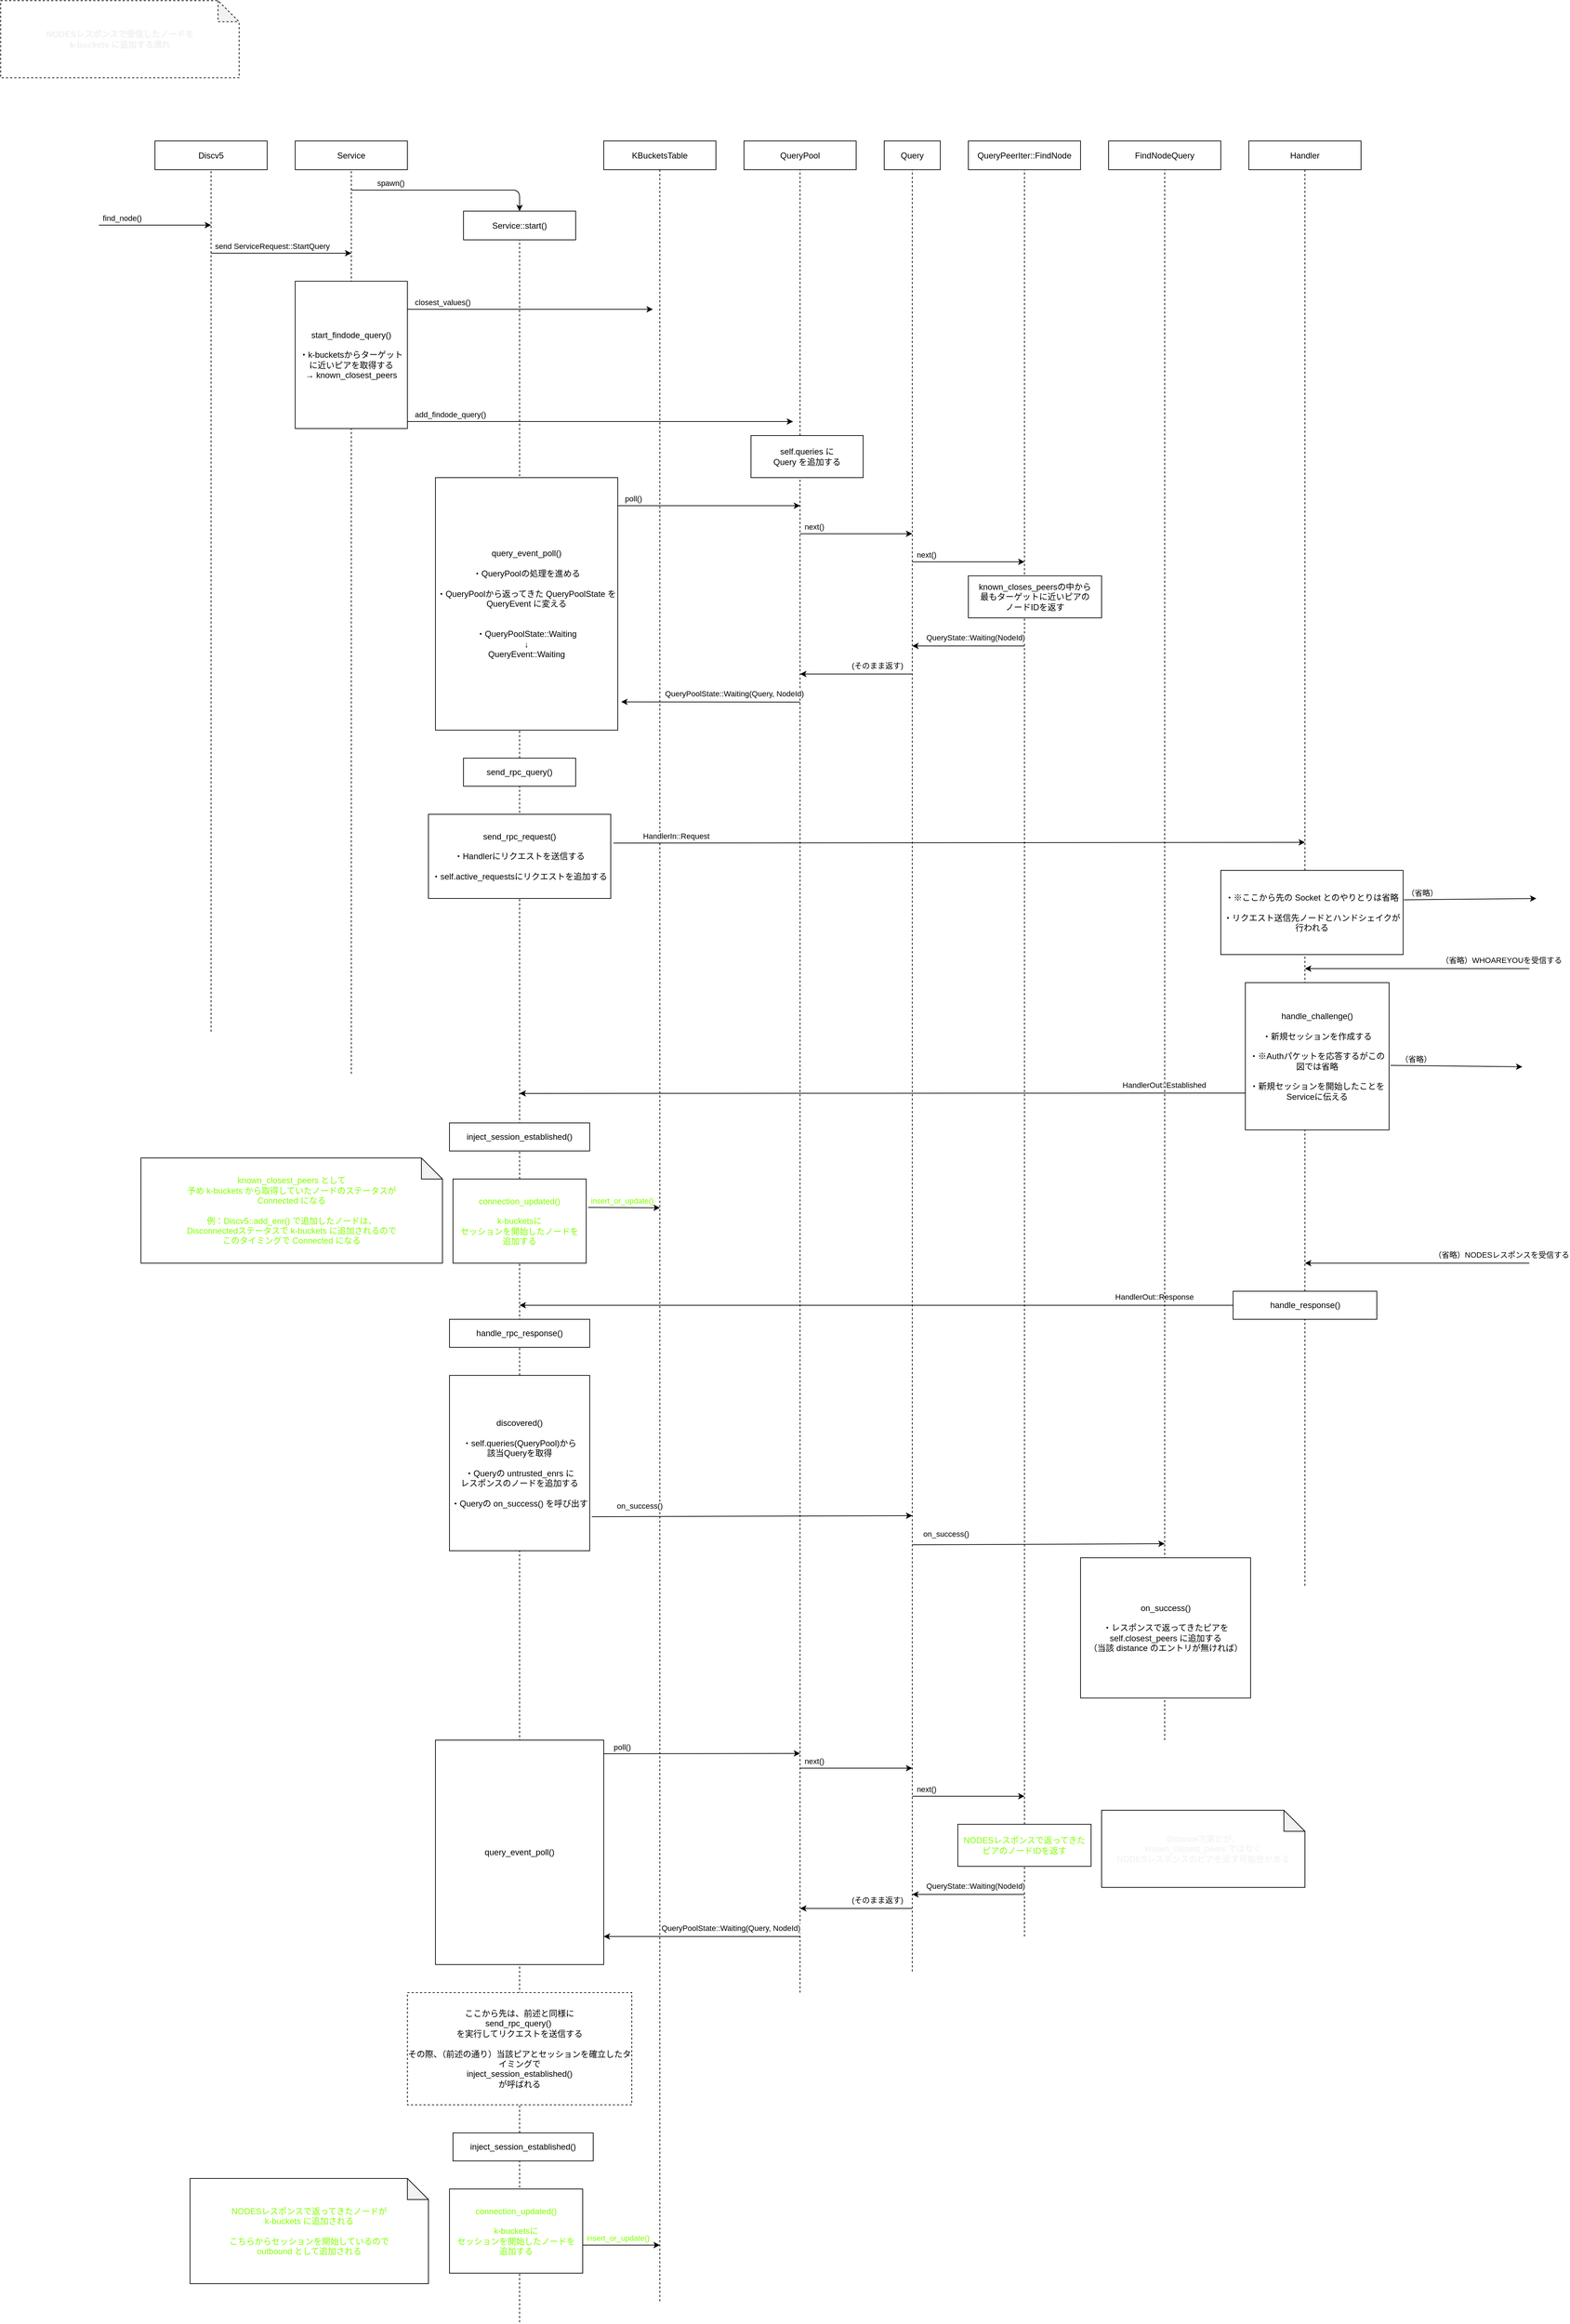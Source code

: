 <mxfile>
    <diagram id="ExdccTZqctQwAvQB16s_" name="Page-1">
        <mxGraphModel dx="1724" dy="1323" grid="1" gridSize="10" guides="1" tooltips="1" connect="1" arrows="1" fold="1" page="0" pageScale="1" pageWidth="827" pageHeight="1169" math="0" shadow="0">
            <root>
                <mxCell id="0"/>
                <mxCell id="1" parent="0"/>
                <mxCell id="2M91R3iAnrZrVvDSjcHK-1" value="Discv5" style="rounded=0;whiteSpace=wrap;html=1;" parent="1" vertex="1">
                    <mxGeometry x="-80" y="-40" width="160" height="41" as="geometry"/>
                </mxCell>
                <mxCell id="2M91R3iAnrZrVvDSjcHK-28" value="" style="endArrow=none;dashed=1;html=1;fontSize=12;entryX=0.5;entryY=1;entryDx=0;entryDy=0;" parent="1" target="2M91R3iAnrZrVvDSjcHK-1" edge="1">
                    <mxGeometry width="50" height="50" relative="1" as="geometry">
                        <mxPoint y="1230" as="sourcePoint"/>
                        <mxPoint x="80" y="230" as="targetPoint"/>
                    </mxGeometry>
                </mxCell>
                <mxCell id="11" value="" style="endArrow=classic;html=1;" edge="1" parent="1">
                    <mxGeometry width="50" height="50" relative="1" as="geometry">
                        <mxPoint x="-160" y="80" as="sourcePoint"/>
                        <mxPoint y="80" as="targetPoint"/>
                    </mxGeometry>
                </mxCell>
                <mxCell id="12" value="find_node()" style="edgeLabel;html=1;align=center;verticalAlign=middle;resizable=0;points=[];" vertex="1" connectable="0" parent="11">
                    <mxGeometry x="-0.588" y="-1" relative="1" as="geometry">
                        <mxPoint y="-11" as="offset"/>
                    </mxGeometry>
                </mxCell>
                <mxCell id="13" value="Service" style="rounded=0;whiteSpace=wrap;html=1;" vertex="1" parent="1">
                    <mxGeometry x="120" y="-40" width="160" height="41" as="geometry"/>
                </mxCell>
                <mxCell id="14" value="" style="endArrow=none;dashed=1;html=1;fontSize=12;entryX=0.5;entryY=1;entryDx=0;entryDy=0;" edge="1" parent="1" target="13">
                    <mxGeometry width="50" height="50" relative="1" as="geometry">
                        <mxPoint x="200" y="1290" as="sourcePoint"/>
                        <mxPoint x="10" y="11" as="targetPoint"/>
                    </mxGeometry>
                </mxCell>
                <mxCell id="15" value="" style="endArrow=classic;html=1;entryX=0.5;entryY=0;entryDx=0;entryDy=0;" edge="1" parent="1" target="17">
                    <mxGeometry width="50" height="50" relative="1" as="geometry">
                        <mxPoint x="200" y="30" as="sourcePoint"/>
                        <mxPoint x="360" y="30" as="targetPoint"/>
                        <Array as="points">
                            <mxPoint x="440" y="30"/>
                        </Array>
                    </mxGeometry>
                </mxCell>
                <mxCell id="16" value="spawn()" style="edgeLabel;html=1;align=center;verticalAlign=middle;resizable=0;points=[];" vertex="1" connectable="0" parent="15">
                    <mxGeometry x="-0.588" y="-1" relative="1" as="geometry">
                        <mxPoint y="-11" as="offset"/>
                    </mxGeometry>
                </mxCell>
                <mxCell id="17" value="Service::start()" style="rounded=0;whiteSpace=wrap;html=1;" vertex="1" parent="1">
                    <mxGeometry x="360" y="60" width="160" height="41" as="geometry"/>
                </mxCell>
                <mxCell id="18" value="" style="endArrow=none;dashed=1;html=1;fontSize=12;entryX=0.5;entryY=1;entryDx=0;entryDy=0;startArrow=none;" edge="1" parent="1" source="50" target="17">
                    <mxGeometry width="50" height="50" relative="1" as="geometry">
                        <mxPoint x="440" y="1240" as="sourcePoint"/>
                        <mxPoint x="210" y="11" as="targetPoint"/>
                    </mxGeometry>
                </mxCell>
                <mxCell id="19" value="" style="endArrow=classic;html=1;" edge="1" parent="1">
                    <mxGeometry width="50" height="50" relative="1" as="geometry">
                        <mxPoint y="120" as="sourcePoint"/>
                        <mxPoint x="200" y="120" as="targetPoint"/>
                    </mxGeometry>
                </mxCell>
                <mxCell id="20" value="send ServiceRequest::StartQuery" style="edgeLabel;html=1;align=center;verticalAlign=middle;resizable=0;points=[];" vertex="1" connectable="0" parent="19">
                    <mxGeometry x="-0.588" y="-1" relative="1" as="geometry">
                        <mxPoint x="46" y="-11" as="offset"/>
                    </mxGeometry>
                </mxCell>
                <mxCell id="22" value="start_findode_query()&lt;br&gt;&lt;br&gt;・k-bucketsからターゲットに近いピアを取得する&lt;br&gt;→ known_closest_peers" style="rounded=0;whiteSpace=wrap;html=1;" vertex="1" parent="1">
                    <mxGeometry x="120" y="160" width="160" height="210" as="geometry"/>
                </mxCell>
                <mxCell id="23" value="KBucketsTable" style="rounded=0;whiteSpace=wrap;html=1;" vertex="1" parent="1">
                    <mxGeometry x="560" y="-40" width="160" height="41" as="geometry"/>
                </mxCell>
                <mxCell id="24" value="" style="endArrow=none;dashed=1;html=1;fontSize=12;entryX=0.5;entryY=1;entryDx=0;entryDy=0;" edge="1" parent="1" target="23">
                    <mxGeometry width="50" height="50" relative="1" as="geometry">
                        <mxPoint x="640" y="3040" as="sourcePoint"/>
                        <mxPoint x="450" y="52" as="targetPoint"/>
                    </mxGeometry>
                </mxCell>
                <mxCell id="25" value="" style="endArrow=classic;html=1;" edge="1" parent="1">
                    <mxGeometry width="50" height="50" relative="1" as="geometry">
                        <mxPoint x="280" y="200" as="sourcePoint"/>
                        <mxPoint x="630" y="200" as="targetPoint"/>
                    </mxGeometry>
                </mxCell>
                <mxCell id="26" value="closest_values()" style="edgeLabel;html=1;align=center;verticalAlign=middle;resizable=0;points=[];" vertex="1" connectable="0" parent="25">
                    <mxGeometry x="-0.588" y="-1" relative="1" as="geometry">
                        <mxPoint x="-22" y="-11" as="offset"/>
                    </mxGeometry>
                </mxCell>
                <mxCell id="27" value="QueryPool" style="rounded=0;whiteSpace=wrap;html=1;" vertex="1" parent="1">
                    <mxGeometry x="760" y="-40" width="160" height="41" as="geometry"/>
                </mxCell>
                <mxCell id="28" value="" style="endArrow=classic;html=1;" edge="1" parent="1">
                    <mxGeometry width="50" height="50" relative="1" as="geometry">
                        <mxPoint x="280" y="360" as="sourcePoint"/>
                        <mxPoint x="830" y="360" as="targetPoint"/>
                    </mxGeometry>
                </mxCell>
                <mxCell id="29" value="add_findode_query()" style="edgeLabel;html=1;align=center;verticalAlign=middle;resizable=0;points=[];" vertex="1" connectable="0" parent="28">
                    <mxGeometry x="-0.588" y="-1" relative="1" as="geometry">
                        <mxPoint x="-53" y="-11" as="offset"/>
                    </mxGeometry>
                </mxCell>
                <mxCell id="30" value="" style="endArrow=none;dashed=1;html=1;fontSize=12;entryX=0.5;entryY=1;entryDx=0;entryDy=0;" edge="1" parent="1" target="27">
                    <mxGeometry width="50" height="50" relative="1" as="geometry">
                        <mxPoint x="840" y="2600" as="sourcePoint"/>
                        <mxPoint x="650" y="11" as="targetPoint"/>
                    </mxGeometry>
                </mxCell>
                <mxCell id="31" value="self.queries に&lt;br&gt;Query を追加する" style="rounded=0;whiteSpace=wrap;html=1;" vertex="1" parent="1">
                    <mxGeometry x="770" y="380" width="160" height="60" as="geometry"/>
                </mxCell>
                <mxCell id="32" value="query_event_poll()&lt;br&gt;&lt;br&gt;・QueryPoolの処理を進める&lt;br&gt;&lt;br&gt;・QueryPoolから返ってきた QueryPoolState を&lt;br&gt;QueryEvent に変える&lt;br&gt;&lt;br&gt;&lt;br&gt;・QueryPoolState::Waiting&lt;br&gt;↓&lt;br&gt;QueryEvent::Waiting" style="rounded=0;whiteSpace=wrap;html=1;" vertex="1" parent="1">
                    <mxGeometry x="320" y="440" width="260" height="360" as="geometry"/>
                </mxCell>
                <mxCell id="33" value="" style="endArrow=classic;html=1;" edge="1" parent="1">
                    <mxGeometry width="50" height="50" relative="1" as="geometry">
                        <mxPoint x="580" y="480" as="sourcePoint"/>
                        <mxPoint x="840" y="480" as="targetPoint"/>
                    </mxGeometry>
                </mxCell>
                <mxCell id="34" value="poll()" style="edgeLabel;html=1;align=center;verticalAlign=middle;resizable=0;points=[];" vertex="1" connectable="0" parent="33">
                    <mxGeometry x="-0.588" y="-1" relative="1" as="geometry">
                        <mxPoint x="-32" y="-11" as="offset"/>
                    </mxGeometry>
                </mxCell>
                <mxCell id="35" value="Query" style="rounded=0;whiteSpace=wrap;html=1;" vertex="1" parent="1">
                    <mxGeometry x="960" y="-40" width="80" height="41" as="geometry"/>
                </mxCell>
                <mxCell id="36" value="QueryPeerIter::FindNode" style="rounded=0;whiteSpace=wrap;html=1;" vertex="1" parent="1">
                    <mxGeometry x="1080" y="-40" width="160" height="41" as="geometry"/>
                </mxCell>
                <mxCell id="37" value="" style="endArrow=none;dashed=1;html=1;fontSize=12;entryX=0.5;entryY=1;entryDx=0;entryDy=0;" edge="1" parent="1" target="35">
                    <mxGeometry width="50" height="50" relative="1" as="geometry">
                        <mxPoint x="1000" y="2570" as="sourcePoint"/>
                        <mxPoint x="850" y="11" as="targetPoint"/>
                    </mxGeometry>
                </mxCell>
                <mxCell id="38" value="" style="endArrow=none;dashed=1;html=1;fontSize=12;entryX=0.5;entryY=1;entryDx=0;entryDy=0;startArrow=none;" edge="1" parent="1" source="96" target="36">
                    <mxGeometry width="50" height="50" relative="1" as="geometry">
                        <mxPoint x="1160" y="2520" as="sourcePoint"/>
                        <mxPoint x="1010" y="11" as="targetPoint"/>
                    </mxGeometry>
                </mxCell>
                <mxCell id="39" value="" style="endArrow=classic;html=1;" edge="1" parent="1">
                    <mxGeometry width="50" height="50" relative="1" as="geometry">
                        <mxPoint x="840" y="520" as="sourcePoint"/>
                        <mxPoint x="1000" y="520" as="targetPoint"/>
                    </mxGeometry>
                </mxCell>
                <mxCell id="40" value="next()" style="edgeLabel;html=1;align=center;verticalAlign=middle;resizable=0;points=[];" vertex="1" connectable="0" parent="39">
                    <mxGeometry x="-0.588" y="-1" relative="1" as="geometry">
                        <mxPoint x="-13" y="-11" as="offset"/>
                    </mxGeometry>
                </mxCell>
                <mxCell id="41" value="" style="endArrow=classic;html=1;" edge="1" parent="1">
                    <mxGeometry width="50" height="50" relative="1" as="geometry">
                        <mxPoint x="1000" y="560" as="sourcePoint"/>
                        <mxPoint x="1160" y="560" as="targetPoint"/>
                    </mxGeometry>
                </mxCell>
                <mxCell id="42" value="next()" style="edgeLabel;html=1;align=center;verticalAlign=middle;resizable=0;points=[];" vertex="1" connectable="0" parent="41">
                    <mxGeometry x="-0.588" y="-1" relative="1" as="geometry">
                        <mxPoint x="-13" y="-11" as="offset"/>
                    </mxGeometry>
                </mxCell>
                <mxCell id="43" value="" style="endArrow=classic;html=1;" edge="1" parent="1">
                    <mxGeometry width="50" height="50" relative="1" as="geometry">
                        <mxPoint x="1160" y="680" as="sourcePoint"/>
                        <mxPoint x="1000" y="680" as="targetPoint"/>
                    </mxGeometry>
                </mxCell>
                <mxCell id="44" value="QueryState::Waiting(NodeId)" style="edgeLabel;html=1;align=center;verticalAlign=middle;resizable=0;points=[];" vertex="1" connectable="0" parent="43">
                    <mxGeometry x="-0.588" y="-1" relative="1" as="geometry">
                        <mxPoint x="-37" y="-11" as="offset"/>
                    </mxGeometry>
                </mxCell>
                <mxCell id="45" value="known_closes_peersの中から&lt;br&gt;最もターゲットに近いピアの&lt;br&gt;ノードIDを返す" style="rounded=0;whiteSpace=wrap;html=1;" vertex="1" parent="1">
                    <mxGeometry x="1080" y="580" width="190" height="60" as="geometry"/>
                </mxCell>
                <mxCell id="46" value="" style="endArrow=classic;html=1;" edge="1" parent="1">
                    <mxGeometry width="50" height="50" relative="1" as="geometry">
                        <mxPoint x="1000" y="720" as="sourcePoint"/>
                        <mxPoint x="840" y="720" as="targetPoint"/>
                    </mxGeometry>
                </mxCell>
                <mxCell id="47" value="(そのまま返す)" style="edgeLabel;html=1;align=center;verticalAlign=middle;resizable=0;points=[];" vertex="1" connectable="0" parent="46">
                    <mxGeometry x="-0.588" y="-1" relative="1" as="geometry">
                        <mxPoint x="-17" y="-11" as="offset"/>
                    </mxGeometry>
                </mxCell>
                <mxCell id="48" value="" style="endArrow=classic;html=1;entryX=1.019;entryY=0.888;entryDx=0;entryDy=0;entryPerimeter=0;" edge="1" parent="1" target="32">
                    <mxGeometry width="50" height="50" relative="1" as="geometry">
                        <mxPoint x="840" y="760" as="sourcePoint"/>
                        <mxPoint x="540" y="760" as="targetPoint"/>
                    </mxGeometry>
                </mxCell>
                <mxCell id="49" value="QueryPoolState::Waiting(Query, NodeId)" style="edgeLabel;html=1;align=center;verticalAlign=middle;resizable=0;points=[];" vertex="1" connectable="0" parent="48">
                    <mxGeometry x="-0.588" y="-1" relative="1" as="geometry">
                        <mxPoint x="-42" y="-11" as="offset"/>
                    </mxGeometry>
                </mxCell>
                <mxCell id="50" value="send_rpc_query()" style="rounded=0;whiteSpace=wrap;html=1;" vertex="1" parent="1">
                    <mxGeometry x="360" y="840" width="160" height="40" as="geometry"/>
                </mxCell>
                <mxCell id="51" value="" style="endArrow=none;dashed=1;html=1;fontSize=12;entryX=0.5;entryY=1;entryDx=0;entryDy=0;startArrow=none;" edge="1" parent="1" source="66" target="50">
                    <mxGeometry width="50" height="50" relative="1" as="geometry">
                        <mxPoint x="440" y="1630" as="sourcePoint"/>
                        <mxPoint x="440" y="101" as="targetPoint"/>
                    </mxGeometry>
                </mxCell>
                <mxCell id="52" value="send_rpc_request()&lt;br&gt;&lt;br&gt;・Handlerにリクエストを送信する&lt;br&gt;&lt;br&gt;・self.active_requestsにリクエストを追加する" style="rounded=0;whiteSpace=wrap;html=1;" vertex="1" parent="1">
                    <mxGeometry x="310" y="920" width="260" height="120" as="geometry"/>
                </mxCell>
                <mxCell id="53" value="Handler" style="rounded=0;whiteSpace=wrap;html=1;" vertex="1" parent="1">
                    <mxGeometry x="1480" y="-40" width="160" height="41" as="geometry"/>
                </mxCell>
                <mxCell id="54" value="" style="endArrow=none;dashed=1;html=1;fontSize=12;entryX=0.5;entryY=1;entryDx=0;entryDy=0;startArrow=none;" edge="1" parent="1" source="73" target="53">
                    <mxGeometry width="50" height="50" relative="1" as="geometry">
                        <mxPoint x="1560" y="2020" as="sourcePoint"/>
                        <mxPoint x="1170" y="11" as="targetPoint"/>
                    </mxGeometry>
                </mxCell>
                <mxCell id="55" value="" style="endArrow=classic;html=1;exitX=1.015;exitY=0.342;exitDx=0;exitDy=0;exitPerimeter=0;" edge="1" parent="1" source="52">
                    <mxGeometry width="50" height="50" relative="1" as="geometry">
                        <mxPoint x="620" y="970" as="sourcePoint"/>
                        <mxPoint x="1560" y="960" as="targetPoint"/>
                    </mxGeometry>
                </mxCell>
                <mxCell id="56" value="HandlerIn::Request" style="edgeLabel;html=1;align=center;verticalAlign=middle;resizable=0;points=[];" vertex="1" connectable="0" parent="55">
                    <mxGeometry x="-0.588" y="-1" relative="1" as="geometry">
                        <mxPoint x="-114" y="-11" as="offset"/>
                    </mxGeometry>
                </mxCell>
                <mxCell id="57" value="・※ここから先の Socket とのやりとりは省略&lt;br&gt;&lt;br&gt;・リクエスト送信先ノードとハンドシェイクが行われる" style="rounded=0;whiteSpace=wrap;html=1;" vertex="1" parent="1">
                    <mxGeometry x="1440" y="1000" width="260" height="120" as="geometry"/>
                </mxCell>
                <mxCell id="58" value="handle_challenge()&lt;br&gt;&lt;br&gt;・新規セッションを作成する&lt;br&gt;&lt;br&gt;・※Authパケットを応答するがこの図では省略&lt;br&gt;&lt;br&gt;・新規セッションを開始したことをServiceに伝える" style="rounded=0;whiteSpace=wrap;html=1;" vertex="1" parent="1">
                    <mxGeometry x="1475" y="1160" width="205" height="210" as="geometry"/>
                </mxCell>
                <mxCell id="59" value="" style="endArrow=classic;html=1;exitX=1.004;exitY=0.35;exitDx=0;exitDy=0;exitPerimeter=0;" edge="1" parent="1" source="57">
                    <mxGeometry width="50" height="50" relative="1" as="geometry">
                        <mxPoint x="1730" y="1040" as="sourcePoint"/>
                        <mxPoint x="1890" y="1040" as="targetPoint"/>
                    </mxGeometry>
                </mxCell>
                <mxCell id="60" value="（省略）" style="edgeLabel;html=1;align=center;verticalAlign=middle;resizable=0;points=[];" vertex="1" connectable="0" parent="59">
                    <mxGeometry x="-0.588" y="-1" relative="1" as="geometry">
                        <mxPoint x="-13" y="-11" as="offset"/>
                    </mxGeometry>
                </mxCell>
                <mxCell id="61" value="" style="endArrow=classic;html=1;exitX=1.01;exitY=0.562;exitDx=0;exitDy=0;exitPerimeter=0;" edge="1" parent="1" source="58">
                    <mxGeometry width="50" height="50" relative="1" as="geometry">
                        <mxPoint x="1710" y="1280" as="sourcePoint"/>
                        <mxPoint x="1870" y="1280" as="targetPoint"/>
                    </mxGeometry>
                </mxCell>
                <mxCell id="62" value="（省略）" style="edgeLabel;html=1;align=center;verticalAlign=middle;resizable=0;points=[];" vertex="1" connectable="0" parent="61">
                    <mxGeometry x="-0.588" y="-1" relative="1" as="geometry">
                        <mxPoint x="-3" y="-11" as="offset"/>
                    </mxGeometry>
                </mxCell>
                <mxCell id="63" value="" style="endArrow=classic;html=1;exitX=0;exitY=0.75;exitDx=0;exitDy=0;" edge="1" parent="1" source="58">
                    <mxGeometry width="50" height="50" relative="1" as="geometry">
                        <mxPoint x="583.9" y="971.04" as="sourcePoint"/>
                        <mxPoint x="440" y="1318" as="targetPoint"/>
                    </mxGeometry>
                </mxCell>
                <mxCell id="64" value="HandlerOut::Established" style="edgeLabel;html=1;align=center;verticalAlign=middle;resizable=0;points=[];" vertex="1" connectable="0" parent="63">
                    <mxGeometry x="-0.588" y="-1" relative="1" as="geometry">
                        <mxPoint x="97" y="-11" as="offset"/>
                    </mxGeometry>
                </mxCell>
                <mxCell id="65" value="inject_session_established()" style="rounded=0;whiteSpace=wrap;html=1;" vertex="1" parent="1">
                    <mxGeometry x="340" y="1360" width="200" height="40" as="geometry"/>
                </mxCell>
                <mxCell id="67" value="" style="endArrow=classic;html=1;exitX=1.015;exitY=0.338;exitDx=0;exitDy=0;exitPerimeter=0;" edge="1" parent="1" source="66">
                    <mxGeometry width="50" height="50" relative="1" as="geometry">
                        <mxPoint x="600" y="1520" as="sourcePoint"/>
                        <mxPoint x="640" y="1481" as="targetPoint"/>
                    </mxGeometry>
                </mxCell>
                <mxCell id="68" value="insert_or_update()" style="edgeLabel;html=1;align=center;verticalAlign=middle;resizable=0;points=[];fontColor=#80FF00;" vertex="1" connectable="0" parent="67">
                    <mxGeometry x="-0.588" y="-1" relative="1" as="geometry">
                        <mxPoint x="27" y="-11" as="offset"/>
                    </mxGeometry>
                </mxCell>
                <mxCell id="66" value="connection_updated()&lt;br&gt;&lt;br&gt;k-bucketsに&lt;br&gt;セッションを開始したノードを&lt;br&gt;追加する" style="rounded=0;whiteSpace=wrap;html=1;fontColor=#80FF00;" vertex="1" parent="1">
                    <mxGeometry x="345" y="1440" width="190" height="120" as="geometry"/>
                </mxCell>
                <mxCell id="69" value="" style="endArrow=none;dashed=1;html=1;fontSize=12;entryX=0.5;entryY=1;entryDx=0;entryDy=0;" edge="1" parent="1" target="66">
                    <mxGeometry width="50" height="50" relative="1" as="geometry">
                        <mxPoint x="440" y="3070" as="sourcePoint"/>
                        <mxPoint x="440" y="880" as="targetPoint"/>
                    </mxGeometry>
                </mxCell>
                <mxCell id="70" value="known_closest_peers として&lt;br&gt;予め k-buckets から取得していたノードのステータスが&lt;br&gt;Connected になる&lt;br&gt;&lt;br&gt;例：Discv5::add_enr() で追加したノードは、&lt;br&gt;Disconnectedステータスで k-buckets に追加されるので&lt;br&gt;このタイミングで Connected になる" style="shape=note;whiteSpace=wrap;html=1;backgroundOutline=1;darkOpacity=0.05;fontColor=#80FF00;" vertex="1" parent="1">
                    <mxGeometry x="-100" y="1410" width="430" height="150" as="geometry"/>
                </mxCell>
                <mxCell id="71" value="" style="endArrow=classic;html=1;" edge="1" parent="1">
                    <mxGeometry width="50" height="50" relative="1" as="geometry">
                        <mxPoint x="1880" y="1140" as="sourcePoint"/>
                        <mxPoint x="1560" y="1140" as="targetPoint"/>
                    </mxGeometry>
                </mxCell>
                <mxCell id="72" value="（省略）WHOAREYOUを受信する" style="edgeLabel;html=1;align=center;verticalAlign=middle;resizable=0;points=[];" vertex="1" connectable="0" parent="71">
                    <mxGeometry x="-0.588" y="-1" relative="1" as="geometry">
                        <mxPoint x="26" y="-11" as="offset"/>
                    </mxGeometry>
                </mxCell>
                <mxCell id="74" value="" style="endArrow=classic;html=1;" edge="1" parent="1">
                    <mxGeometry width="50" height="50" relative="1" as="geometry">
                        <mxPoint x="1880" y="1560" as="sourcePoint"/>
                        <mxPoint x="1560" y="1560" as="targetPoint"/>
                    </mxGeometry>
                </mxCell>
                <mxCell id="75" value="（省略）NODESレスポンスを受信する" style="edgeLabel;html=1;align=center;verticalAlign=middle;resizable=0;points=[];" vertex="1" connectable="0" parent="74">
                    <mxGeometry x="-0.588" y="-1" relative="1" as="geometry">
                        <mxPoint x="26" y="-11" as="offset"/>
                    </mxGeometry>
                </mxCell>
                <mxCell id="76" value="" style="endArrow=classic;html=1;exitX=0;exitY=0.5;exitDx=0;exitDy=0;" edge="1" parent="1" source="73">
                    <mxGeometry width="50" height="50" relative="1" as="geometry">
                        <mxPoint x="1285" y="1327.5" as="sourcePoint"/>
                        <mxPoint x="440" y="1620" as="targetPoint"/>
                    </mxGeometry>
                </mxCell>
                <mxCell id="77" value="HandlerOut::Response" style="edgeLabel;html=1;align=center;verticalAlign=middle;resizable=0;points=[];" vertex="1" connectable="0" parent="76">
                    <mxGeometry x="-0.588" y="-1" relative="1" as="geometry">
                        <mxPoint x="97" y="-11" as="offset"/>
                    </mxGeometry>
                </mxCell>
                <mxCell id="78" value="handle_rpc_response()" style="rounded=0;whiteSpace=wrap;html=1;" vertex="1" parent="1">
                    <mxGeometry x="340" y="1640" width="200" height="40" as="geometry"/>
                </mxCell>
                <mxCell id="79" value="discovered()&lt;br&gt;&lt;br&gt;・self.queries(QueryPool)から&lt;br&gt;該当Queryを取得&lt;br&gt;&lt;br&gt;・Queryの untrusted_enrs に&lt;br&gt;レスポンスのノードを追加する&lt;br&gt;&lt;br&gt;・Queryの on_success() を呼び出す" style="rounded=0;whiteSpace=wrap;html=1;" vertex="1" parent="1">
                    <mxGeometry x="340" y="1720" width="200" height="250" as="geometry"/>
                </mxCell>
                <mxCell id="81" value="" style="endArrow=classic;html=1;exitX=1.015;exitY=0.806;exitDx=0;exitDy=0;exitPerimeter=0;" edge="1" parent="1" source="79">
                    <mxGeometry width="50" height="50" relative="1" as="geometry">
                        <mxPoint x="606.95" y="1731.04" as="sourcePoint"/>
                        <mxPoint x="1000" y="1920" as="targetPoint"/>
                    </mxGeometry>
                </mxCell>
                <mxCell id="82" value="on_success()" style="edgeLabel;html=1;align=center;verticalAlign=middle;resizable=0;points=[];" vertex="1" connectable="0" parent="81">
                    <mxGeometry x="-0.588" y="-1" relative="1" as="geometry">
                        <mxPoint x="-26" y="-16" as="offset"/>
                    </mxGeometry>
                </mxCell>
                <mxCell id="83" value="FindNodeQuery" style="rounded=0;whiteSpace=wrap;html=1;" vertex="1" parent="1">
                    <mxGeometry x="1280" y="-40" width="160" height="41" as="geometry"/>
                </mxCell>
                <mxCell id="84" value="" style="endArrow=none;dashed=1;html=1;fontSize=12;entryX=0.5;entryY=1;entryDx=0;entryDy=0;" edge="1" parent="1" target="83">
                    <mxGeometry width="50" height="50" relative="1" as="geometry">
                        <mxPoint x="1360" y="2240" as="sourcePoint"/>
                        <mxPoint x="1570" y="11" as="targetPoint"/>
                    </mxGeometry>
                </mxCell>
                <mxCell id="73" value="handle_response()" style="rounded=0;whiteSpace=wrap;html=1;" vertex="1" parent="1">
                    <mxGeometry x="1457.5" y="1600" width="205" height="40" as="geometry"/>
                </mxCell>
                <mxCell id="85" value="" style="endArrow=none;dashed=1;html=1;fontSize=12;entryX=0.5;entryY=1;entryDx=0;entryDy=0;" edge="1" parent="1" target="73">
                    <mxGeometry width="50" height="50" relative="1" as="geometry">
                        <mxPoint x="1560" y="2020" as="sourcePoint"/>
                        <mxPoint x="1560" y="1" as="targetPoint"/>
                    </mxGeometry>
                </mxCell>
                <mxCell id="86" value="" style="endArrow=classic;html=1;exitX=1.015;exitY=0.806;exitDx=0;exitDy=0;exitPerimeter=0;" edge="1" parent="1">
                    <mxGeometry width="50" height="50" relative="1" as="geometry">
                        <mxPoint x="1000" y="1961.5" as="sourcePoint"/>
                        <mxPoint x="1360" y="1960" as="targetPoint"/>
                    </mxGeometry>
                </mxCell>
                <mxCell id="87" value="on_success()" style="edgeLabel;html=1;align=center;verticalAlign=middle;resizable=0;points=[];" vertex="1" connectable="0" parent="86">
                    <mxGeometry x="-0.588" y="-1" relative="1" as="geometry">
                        <mxPoint x="-26" y="-16" as="offset"/>
                    </mxGeometry>
                </mxCell>
                <mxCell id="88" value="on_success()&lt;br&gt;&lt;br&gt;・レスポンスで返ってきたピアを&lt;br&gt;self.closest_peers に追加する&lt;br&gt;（当該 distance のエントリが無ければ）" style="rounded=0;whiteSpace=wrap;html=1;" vertex="1" parent="1">
                    <mxGeometry x="1240" y="1980" width="242.5" height="200" as="geometry"/>
                </mxCell>
                <mxCell id="89" value="query_event_poll()" style="rounded=0;whiteSpace=wrap;html=1;" vertex="1" parent="1">
                    <mxGeometry x="320" y="2240" width="240" height="320" as="geometry"/>
                </mxCell>
                <mxCell id="90" value="" style="endArrow=classic;html=1;" edge="1" parent="1">
                    <mxGeometry width="50" height="50" relative="1" as="geometry">
                        <mxPoint x="560" y="2259.47" as="sourcePoint"/>
                        <mxPoint x="840" y="2259" as="targetPoint"/>
                    </mxGeometry>
                </mxCell>
                <mxCell id="91" value="poll()" style="edgeLabel;html=1;align=center;verticalAlign=middle;resizable=0;points=[];" vertex="1" connectable="0" parent="90">
                    <mxGeometry x="-0.588" y="-1" relative="1" as="geometry">
                        <mxPoint x="-32" y="-11" as="offset"/>
                    </mxGeometry>
                </mxCell>
                <mxCell id="92" value="" style="endArrow=classic;html=1;" edge="1" parent="1">
                    <mxGeometry width="50" height="50" relative="1" as="geometry">
                        <mxPoint x="840" y="2280" as="sourcePoint"/>
                        <mxPoint x="1000" y="2280" as="targetPoint"/>
                    </mxGeometry>
                </mxCell>
                <mxCell id="93" value="next()" style="edgeLabel;html=1;align=center;verticalAlign=middle;resizable=0;points=[];" vertex="1" connectable="0" parent="92">
                    <mxGeometry x="-0.588" y="-1" relative="1" as="geometry">
                        <mxPoint x="-13" y="-11" as="offset"/>
                    </mxGeometry>
                </mxCell>
                <mxCell id="94" value="" style="endArrow=classic;html=1;" edge="1" parent="1">
                    <mxGeometry width="50" height="50" relative="1" as="geometry">
                        <mxPoint x="1000" y="2320" as="sourcePoint"/>
                        <mxPoint x="1160" y="2320" as="targetPoint"/>
                    </mxGeometry>
                </mxCell>
                <mxCell id="95" value="next()" style="edgeLabel;html=1;align=center;verticalAlign=middle;resizable=0;points=[];" vertex="1" connectable="0" parent="94">
                    <mxGeometry x="-0.588" y="-1" relative="1" as="geometry">
                        <mxPoint x="-13" y="-11" as="offset"/>
                    </mxGeometry>
                </mxCell>
                <mxCell id="96" value="NODESレスポンスで返ってきた&lt;br&gt;ピアのノードIDを返す" style="rounded=0;whiteSpace=wrap;html=1;fontColor=#80FF00;" vertex="1" parent="1">
                    <mxGeometry x="1065" y="2360" width="190" height="60" as="geometry"/>
                </mxCell>
                <mxCell id="97" value="" style="endArrow=none;dashed=1;html=1;fontSize=12;entryX=0.5;entryY=1;entryDx=0;entryDy=0;" edge="1" parent="1" target="96">
                    <mxGeometry width="50" height="50" relative="1" as="geometry">
                        <mxPoint x="1160" y="2520" as="sourcePoint"/>
                        <mxPoint x="1160" y="1" as="targetPoint"/>
                    </mxGeometry>
                </mxCell>
                <mxCell id="98" value="" style="endArrow=classic;html=1;" edge="1" parent="1">
                    <mxGeometry width="50" height="50" relative="1" as="geometry">
                        <mxPoint x="1160" y="2460" as="sourcePoint"/>
                        <mxPoint x="1000" y="2460" as="targetPoint"/>
                    </mxGeometry>
                </mxCell>
                <mxCell id="99" value="QueryState::Waiting(NodeId)" style="edgeLabel;html=1;align=center;verticalAlign=middle;resizable=0;points=[];" vertex="1" connectable="0" parent="98">
                    <mxGeometry x="-0.588" y="-1" relative="1" as="geometry">
                        <mxPoint x="-37" y="-11" as="offset"/>
                    </mxGeometry>
                </mxCell>
                <mxCell id="100" value="&lt;font color=&quot;#f0f0f0&quot;&gt;distance次第だが、&lt;br&gt;known_closest_peers ではなく&lt;br&gt;NODESレスポンスのピアを返す可能性がある&lt;br&gt;&lt;/font&gt;" style="shape=note;whiteSpace=wrap;html=1;backgroundOutline=1;darkOpacity=0.05;fontColor=#80FF00;" vertex="1" parent="1">
                    <mxGeometry x="1270" y="2340" width="290" height="110" as="geometry"/>
                </mxCell>
                <mxCell id="101" value="" style="endArrow=classic;html=1;" edge="1" parent="1">
                    <mxGeometry width="50" height="50" relative="1" as="geometry">
                        <mxPoint x="1000" y="2480" as="sourcePoint"/>
                        <mxPoint x="840" y="2480" as="targetPoint"/>
                    </mxGeometry>
                </mxCell>
                <mxCell id="102" value="(そのまま返す)" style="edgeLabel;html=1;align=center;verticalAlign=middle;resizable=0;points=[];" vertex="1" connectable="0" parent="101">
                    <mxGeometry x="-0.588" y="-1" relative="1" as="geometry">
                        <mxPoint x="-17" y="-11" as="offset"/>
                    </mxGeometry>
                </mxCell>
                <mxCell id="103" value="" style="endArrow=classic;html=1;entryX=1.019;entryY=0.888;entryDx=0;entryDy=0;entryPerimeter=0;" edge="1" parent="1">
                    <mxGeometry width="50" height="50" relative="1" as="geometry">
                        <mxPoint x="840" y="2520" as="sourcePoint"/>
                        <mxPoint x="560" y="2520" as="targetPoint"/>
                    </mxGeometry>
                </mxCell>
                <mxCell id="104" value="QueryPoolState::Waiting(Query, NodeId)" style="edgeLabel;html=1;align=center;verticalAlign=middle;resizable=0;points=[];" vertex="1" connectable="0" parent="103">
                    <mxGeometry x="-0.588" y="-1" relative="1" as="geometry">
                        <mxPoint x="-42" y="-11" as="offset"/>
                    </mxGeometry>
                </mxCell>
                <mxCell id="105" value="ここから先は、前述と同様に&lt;br&gt;send_rpc_query()&amp;nbsp;&lt;br&gt;を実行してリクエストを送信する&lt;br&gt;&lt;br&gt;その際、（前述の通り）当該ピアとセッションを確立したタイミングで&lt;br&gt;inject_session_established()&lt;br&gt;が呼ばれる" style="rounded=0;whiteSpace=wrap;html=1;dashed=1;" vertex="1" parent="1">
                    <mxGeometry x="280" y="2600" width="320" height="160" as="geometry"/>
                </mxCell>
                <mxCell id="106" value="" style="endArrow=classic;html=1;exitX=1.015;exitY=0.338;exitDx=0;exitDy=0;exitPerimeter=0;" edge="1" parent="1">
                    <mxGeometry width="50" height="50" relative="1" as="geometry">
                        <mxPoint x="530.0" y="2960.0" as="sourcePoint"/>
                        <mxPoint x="640" y="2960" as="targetPoint"/>
                    </mxGeometry>
                </mxCell>
                <mxCell id="107" value="insert_or_update()" style="edgeLabel;html=1;align=center;verticalAlign=middle;resizable=0;points=[];fontColor=#80FF00;" vertex="1" connectable="0" parent="106">
                    <mxGeometry x="-0.588" y="-1" relative="1" as="geometry">
                        <mxPoint x="27" y="-11" as="offset"/>
                    </mxGeometry>
                </mxCell>
                <mxCell id="108" value="inject_session_established()" style="rounded=0;whiteSpace=wrap;html=1;" vertex="1" parent="1">
                    <mxGeometry x="345" y="2800" width="200" height="40" as="geometry"/>
                </mxCell>
                <mxCell id="109" value="connection_updated()&lt;br&gt;&lt;br&gt;k-bucketsに&lt;br&gt;セッションを開始したノードを&lt;br&gt;追加する" style="rounded=0;whiteSpace=wrap;html=1;fontColor=#80FF00;" vertex="1" parent="1">
                    <mxGeometry x="340" y="2880" width="190" height="120" as="geometry"/>
                </mxCell>
                <mxCell id="110" value="NODESレスポンスで返ってきたノードが&lt;br&gt;k-buckets に追加される&lt;br&gt;&lt;br&gt;こちらからセッションを開始しているので&lt;br&gt;outbound として追加される" style="shape=note;whiteSpace=wrap;html=1;backgroundOutline=1;darkOpacity=0.05;fontColor=#80FF00;" vertex="1" parent="1">
                    <mxGeometry x="-30" y="2865" width="340" height="150" as="geometry"/>
                </mxCell>
                <mxCell id="111" value="NODESレスポンスで受信したノードを&lt;br&gt;k-buckets に追加する流れ" style="shape=note;whiteSpace=wrap;html=1;backgroundOutline=1;darkOpacity=0.05;dashed=1;fontColor=#F0F0F0;fontStyle=1" vertex="1" parent="1">
                    <mxGeometry x="-300" y="-240" width="340" height="110" as="geometry"/>
                </mxCell>
            </root>
        </mxGraphModel>
    </diagram>
</mxfile>